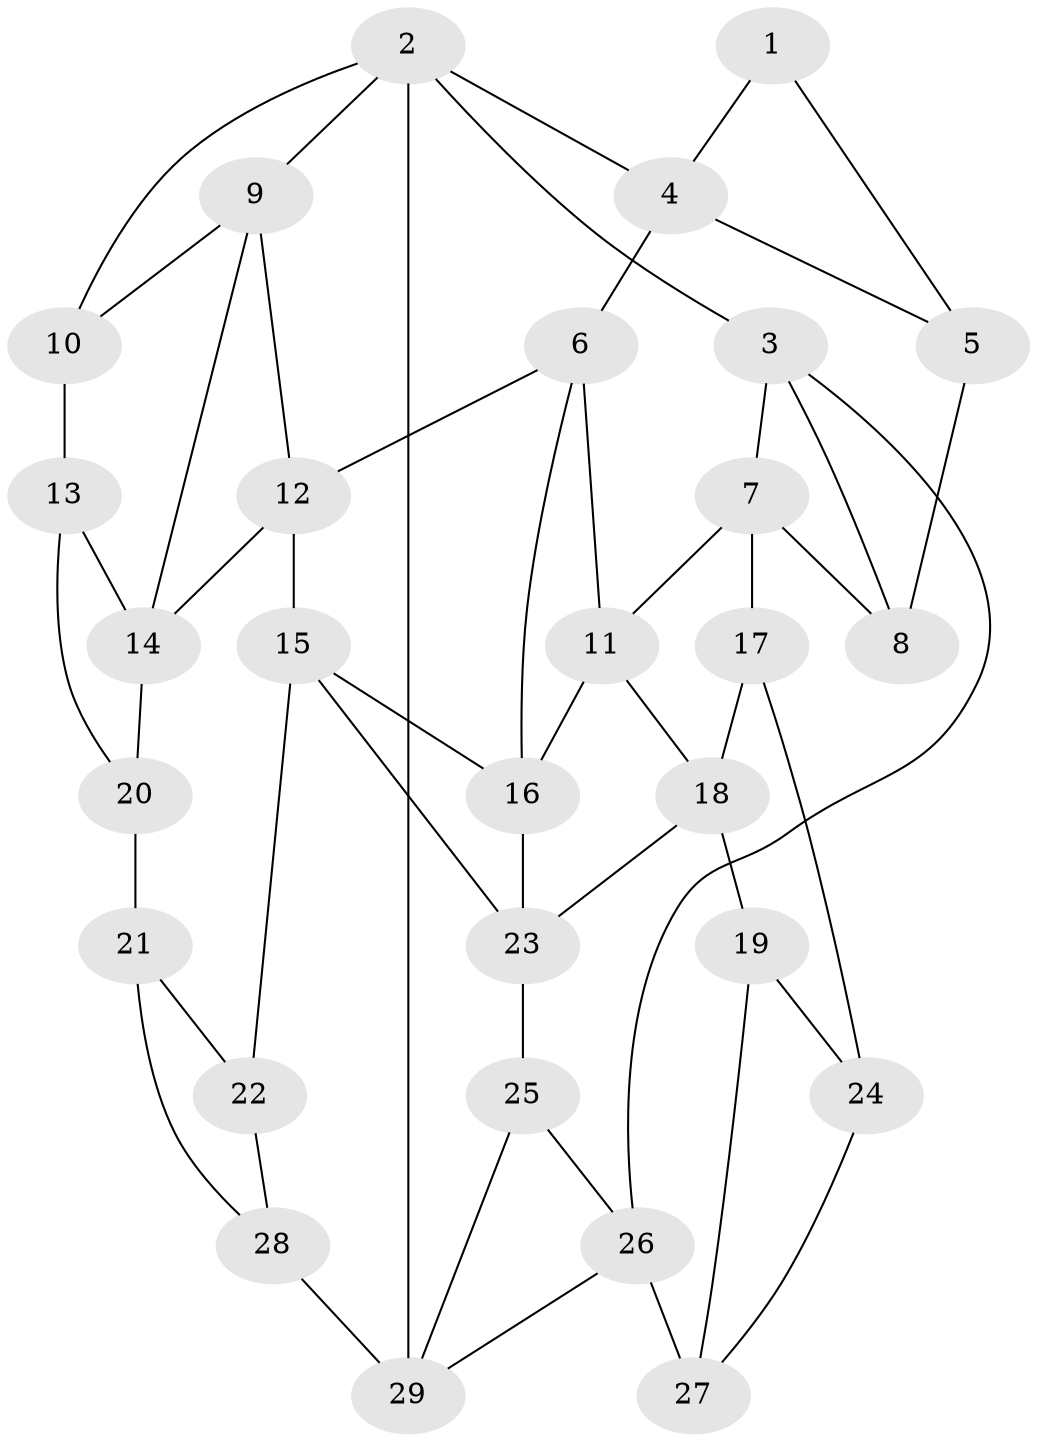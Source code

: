 // original degree distribution, {3: 0.05555555555555555, 4: 0.2222222222222222, 5: 0.5, 6: 0.2222222222222222}
// Generated by graph-tools (version 1.1) at 2025/03/03/09/25 03:03:17]
// undirected, 29 vertices, 51 edges
graph export_dot {
graph [start="1"]
  node [color=gray90,style=filled];
  1;
  2;
  3;
  4;
  5;
  6;
  7;
  8;
  9;
  10;
  11;
  12;
  13;
  14;
  15;
  16;
  17;
  18;
  19;
  20;
  21;
  22;
  23;
  24;
  25;
  26;
  27;
  28;
  29;
  1 -- 4 [weight=1.0];
  1 -- 5 [weight=1.0];
  2 -- 3 [weight=1.0];
  2 -- 4 [weight=1.0];
  2 -- 9 [weight=1.0];
  2 -- 10 [weight=1.0];
  2 -- 29 [weight=1.0];
  3 -- 7 [weight=1.0];
  3 -- 8 [weight=1.0];
  3 -- 26 [weight=1.0];
  4 -- 5 [weight=1.0];
  4 -- 6 [weight=1.0];
  5 -- 8 [weight=2.0];
  6 -- 11 [weight=1.0];
  6 -- 12 [weight=1.0];
  6 -- 16 [weight=1.0];
  7 -- 8 [weight=1.0];
  7 -- 11 [weight=1.0];
  7 -- 17 [weight=1.0];
  9 -- 10 [weight=1.0];
  9 -- 12 [weight=1.0];
  9 -- 14 [weight=1.0];
  10 -- 13 [weight=1.0];
  11 -- 16 [weight=1.0];
  11 -- 18 [weight=1.0];
  12 -- 14 [weight=1.0];
  12 -- 15 [weight=1.0];
  13 -- 14 [weight=1.0];
  13 -- 20 [weight=1.0];
  14 -- 20 [weight=1.0];
  15 -- 16 [weight=1.0];
  15 -- 22 [weight=1.0];
  15 -- 23 [weight=1.0];
  16 -- 23 [weight=1.0];
  17 -- 18 [weight=1.0];
  17 -- 24 [weight=2.0];
  18 -- 19 [weight=1.0];
  18 -- 23 [weight=1.0];
  19 -- 24 [weight=1.0];
  19 -- 27 [weight=1.0];
  20 -- 21 [weight=2.0];
  21 -- 22 [weight=1.0];
  21 -- 28 [weight=1.0];
  22 -- 28 [weight=1.0];
  23 -- 25 [weight=1.0];
  24 -- 27 [weight=1.0];
  25 -- 26 [weight=1.0];
  25 -- 29 [weight=1.0];
  26 -- 27 [weight=2.0];
  26 -- 29 [weight=1.0];
  28 -- 29 [weight=2.0];
}
